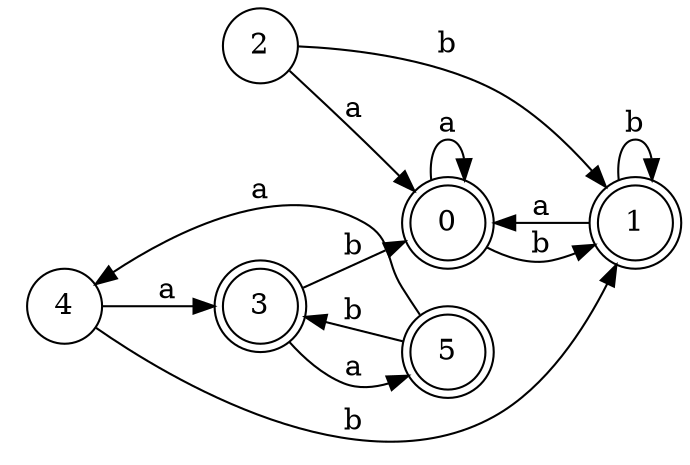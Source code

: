 digraph n5_8 {
__start0 [label="" shape="none"];

rankdir=LR;
size="8,5";

s0 [style="rounded,filled", color="black", fillcolor="white" shape="doublecircle", label="0"];
s1 [style="rounded,filled", color="black", fillcolor="white" shape="doublecircle", label="1"];
s2 [style="filled", color="black", fillcolor="white" shape="circle", label="2"];
s3 [style="rounded,filled", color="black", fillcolor="white" shape="doublecircle", label="3"];
s4 [style="filled", color="black", fillcolor="white" shape="circle", label="4"];
s5 [style="rounded,filled", color="black", fillcolor="white" shape="doublecircle", label="5"];
s0 -> s0 [label="a"];
s0 -> s1 [label="b"];
s1 -> s0 [label="a"];
s1 -> s1 [label="b"];
s2 -> s0 [label="a"];
s2 -> s1 [label="b"];
s3 -> s5 [label="a"];
s3 -> s0 [label="b"];
s4 -> s3 [label="a"];
s4 -> s1 [label="b"];
s5 -> s4 [label="a"];
s5 -> s3 [label="b"];

}